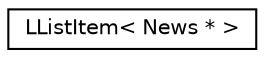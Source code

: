 digraph "Graphical Class Hierarchy"
{
 // LATEX_PDF_SIZE
  edge [fontname="Helvetica",fontsize="10",labelfontname="Helvetica",labelfontsize="10"];
  node [fontname="Helvetica",fontsize="10",shape=record];
  rankdir="LR";
  Node0 [label="LListItem\< News * \>",height=0.2,width=0.4,color="black", fillcolor="white", style="filled",URL="$classLListItem.html",tooltip=" "];
}
